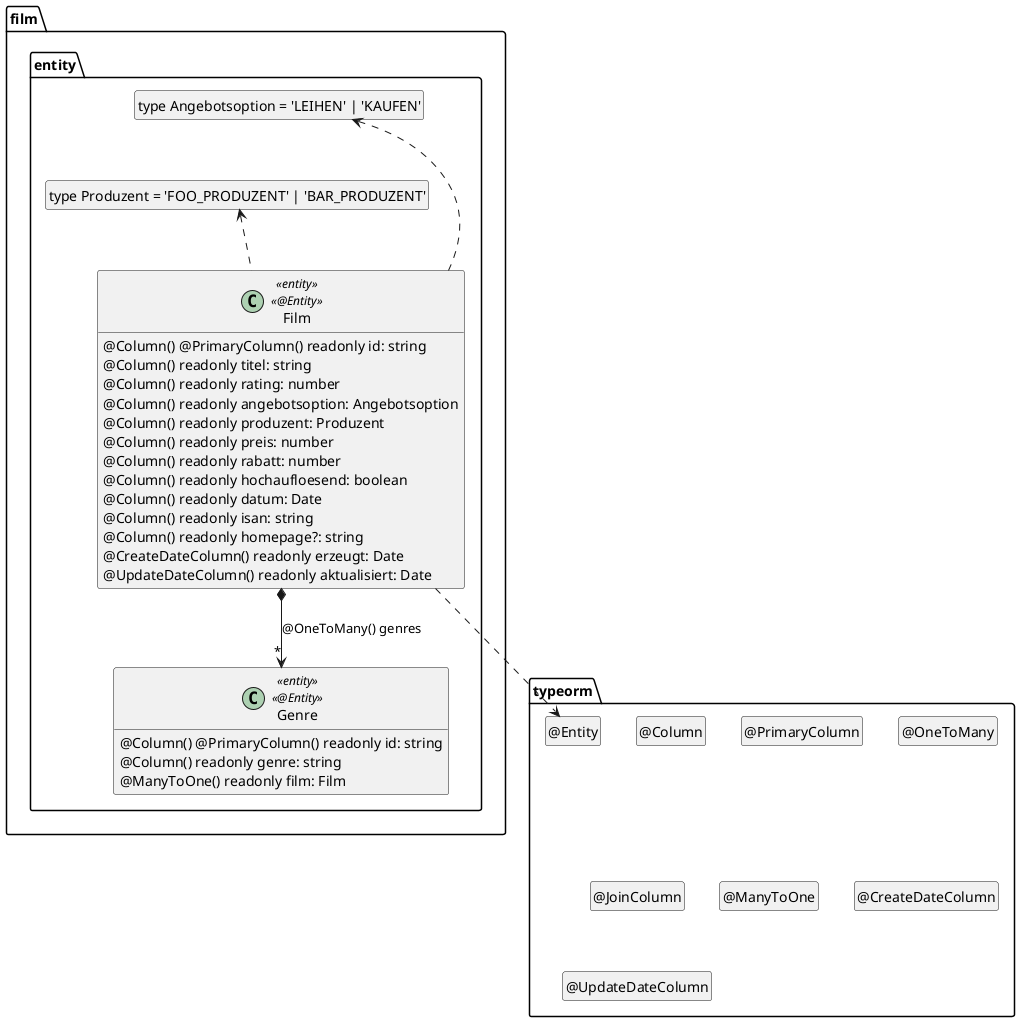'
' This program is free software: you can redistribute it and/or modify
' it under the terms of the GNU General Public License as published by
' the Free Software Foundation, either version 3 of the License, or
' (at your option) any later version.
'
' This program is distributed in the hope that it will be useful,
' but WITHOUT ANY WARRANTY; without even the implied warranty of
' MERCHANTABILITY or FITNESS FOR A PARTICULAR PURPOSE.  See the
' GNU General Public License for more details.
'
' You should have received a copy of the GNU General Public License
' along with this program.  If not, see <https://www.gnu.org/licenses/>.

' Preview durch <Alt>d

@startuml Entity

package typeorm {
  class "@Entity" as Entity
  hide Entity circle
  class "@Column" as Column
  hide Column circle
  class "@PrimaryColumn" as PrimaryColumn
  hide PrimaryColumn circle
  class "@OneToMany" as OneToMany
  hide OneToMany circle
  class "@JoinColumn" as JoinColumn
  hide JoinColumn circle
  class "@ManyToOne" as ManyToOne
  hide ManyToOne circle
  class "@CreateDateColumn" as CreateDateColumn
  hide CreateDateColumn circle
  class "@UpdateDateColumn" as UpdateDateColumn
  hide UpdateDateColumn circle
}

package film.entity {
  class "type Angebotsoption = 'LEIHEN' | 'KAUFEN'" as Angebotsoption
  hide Angebotsoption circle

  class "type Produzent = 'FOO_PRODUZENT' | 'BAR_PRODUZENT'" as Produzent
  hide Produzent circle

  class Film <<entity>> <<@Entity>> {
    @Column() @PrimaryColumn() readonly id: string
    @Column() readonly titel: string
    @Column() readonly rating: number
    @Column() readonly angebotsoption: Angebotsoption
    @Column() readonly produzent: Produzent
    @Column() readonly preis: number
    @Column() readonly rabatt: number
    @Column() readonly hochaufloesend: boolean
    @Column() readonly datum: Date
    @Column() readonly isan: string
    @Column() readonly homepage?: string
    @CreateDateColumn() readonly erzeugt: Date
    @UpdateDateColumn() readonly aktualisiert: Date
  }

  class Genre <<entity>> <<@Entity>> {
    @Column() @PrimaryColumn() readonly id: string
    @Column() readonly genre: string
    @ManyToOne() readonly film: Film
  }

  Film ..> Entity
  Film *--> "*" Genre : @OneToMany() genres
  Film .up.> Angebotsoption
  Film .up.> Produzent

  Angebotsoption .[hidden].> Produzent
}

hide empty members

@enduml
